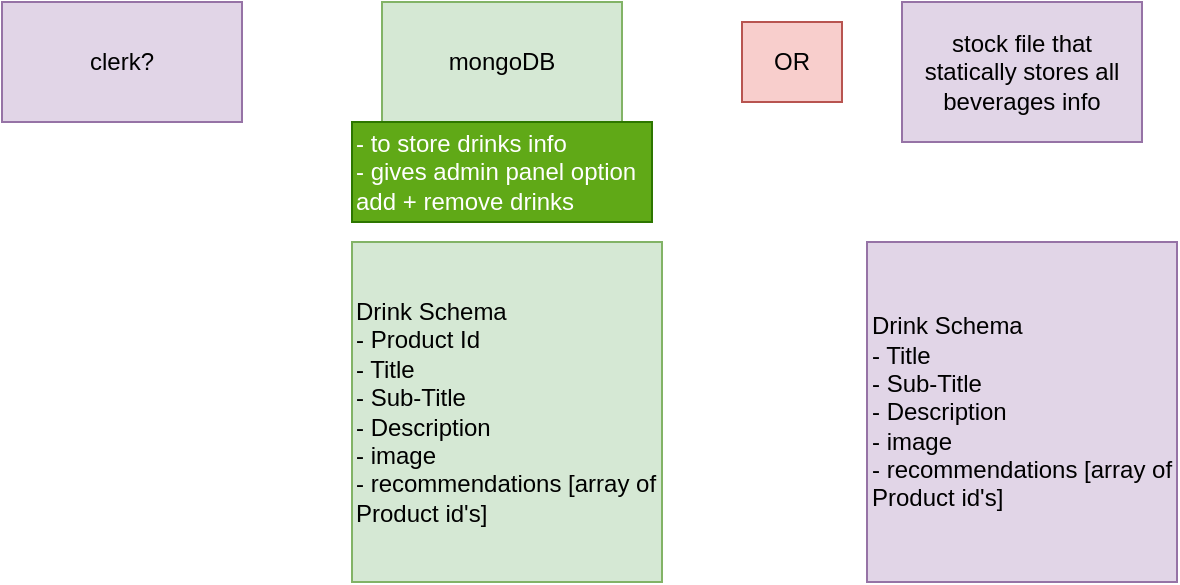 <mxfile>
    <diagram id="jgfimKjPSfEpPZHp9-Ew" name="Page-1">
        <mxGraphModel dx="925" dy="642" grid="1" gridSize="10" guides="1" tooltips="1" connect="1" arrows="1" fold="1" page="1" pageScale="1" pageWidth="850" pageHeight="1100" math="0" shadow="0">
            <root>
                <mxCell id="0"/>
                <mxCell id="1" parent="0"/>
                <mxCell id="2" value="clerk?" style="whiteSpace=wrap;html=1;fillColor=#e1d5e7;strokeColor=#9673a6;" vertex="1" parent="1">
                    <mxGeometry x="120" y="220" width="120" height="60" as="geometry"/>
                </mxCell>
                <mxCell id="3" value="mongoDB" style="whiteSpace=wrap;html=1;fillColor=#d5e8d4;strokeColor=#82b366;" vertex="1" parent="1">
                    <mxGeometry x="310" y="220" width="120" height="60" as="geometry"/>
                </mxCell>
                <mxCell id="4" value="- to store drinks info&lt;div&gt;&lt;font style=&quot;color: rgb(255, 255, 255);&quot;&gt;- gives admin panel option&lt;/font&gt;&lt;/div&gt;&lt;div&gt;&lt;font style=&quot;color: rgb(255, 255, 255);&quot;&gt;add + remove drinks&lt;/font&gt;&lt;/div&gt;" style="whiteSpace=wrap;html=1;fillColor=#60a917;strokeColor=#2D7600;fontColor=#ffffff;align=left;" vertex="1" parent="1">
                    <mxGeometry x="295" y="280" width="150" height="50" as="geometry"/>
                </mxCell>
                <mxCell id="6" value="Drink Schema&lt;div&gt;- Product Id&lt;/div&gt;&lt;div&gt;- Title&lt;/div&gt;&lt;div&gt;- Sub-Title&lt;/div&gt;&lt;div&gt;- Description&lt;/div&gt;&lt;div&gt;- image&lt;/div&gt;&lt;div&gt;- recommendations [array of Product id&#39;s]&lt;/div&gt;" style="whiteSpace=wrap;html=1;align=left;fillColor=#d5e8d4;strokeColor=#82b366;" vertex="1" parent="1">
                    <mxGeometry x="295" y="340" width="155" height="170" as="geometry"/>
                </mxCell>
                <mxCell id="7" value="OR" style="whiteSpace=wrap;html=1;fillColor=#f8cecc;strokeColor=#b85450;" vertex="1" parent="1">
                    <mxGeometry x="490" y="230" width="50" height="40" as="geometry"/>
                </mxCell>
                <mxCell id="8" value="stock file that statically stores all beverages info" style="whiteSpace=wrap;html=1;fillColor=#e1d5e7;strokeColor=#9673a6;" vertex="1" parent="1">
                    <mxGeometry x="570" y="220" width="120" height="70" as="geometry"/>
                </mxCell>
                <mxCell id="9" value="Drink Schema&lt;div&gt;- Title&lt;/div&gt;&lt;div&gt;- Sub-Title&lt;/div&gt;&lt;div&gt;- Description&lt;/div&gt;&lt;div&gt;- image&lt;/div&gt;&lt;div&gt;- recommendations [array of Product id&#39;s]&lt;/div&gt;" style="whiteSpace=wrap;html=1;align=left;fillColor=#e1d5e7;strokeColor=#9673a6;" vertex="1" parent="1">
                    <mxGeometry x="552.5" y="340" width="155" height="170" as="geometry"/>
                </mxCell>
            </root>
        </mxGraphModel>
    </diagram>
</mxfile>